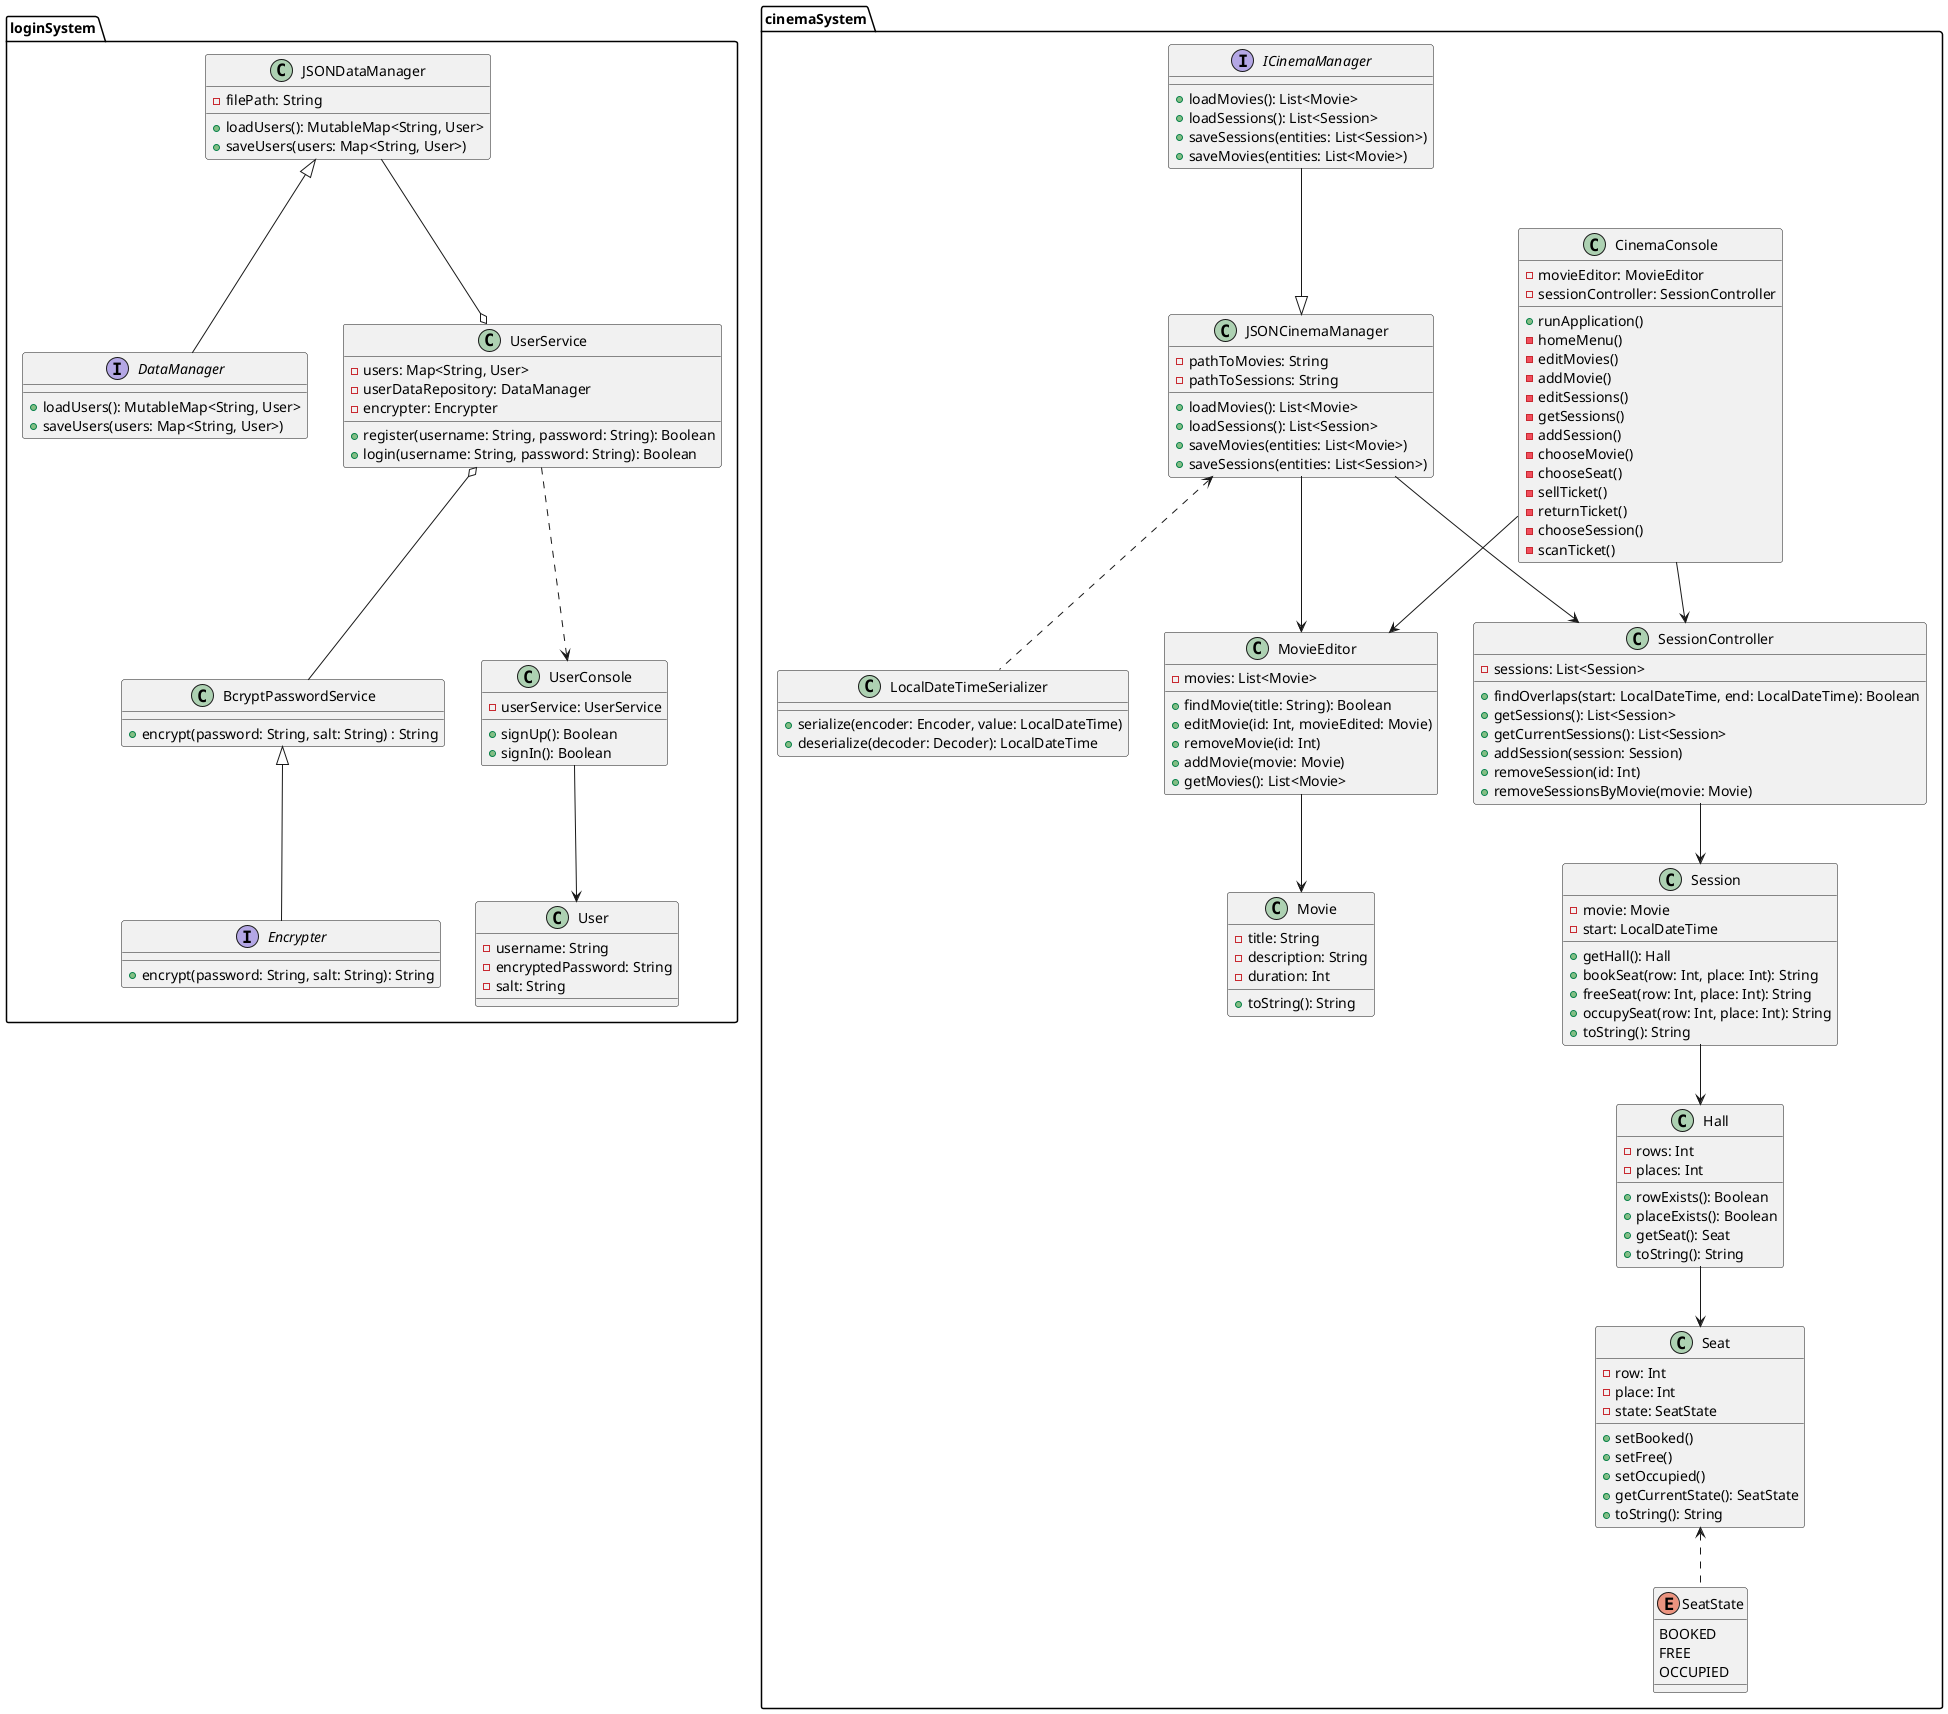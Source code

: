 @startuml

namespace loginSystem {
    class BcryptPasswordService {
      +encrypt(password: String, salt: String) : String
    }
    Interface DataManager {
      +loadUsers(): MutableMap<String, User>
      +saveUsers(users: Map<String, User>)
    }
    Interface Encrypter {
      +encrypt(password: String, salt: String): String
    }
    class JSONDataManager {
      -filePath: String
      +loadUsers(): MutableMap<String, User>
      +saveUsers(users: Map<String, User>)
    }
    class User {
      -username: String
      -encryptedPassword: String
      -salt: String
    }
    class UserConsole {
      -userService: UserService
      +signUp(): Boolean
      +signIn(): Boolean
    }
    class UserService {
      -users: Map<String, User>
      -userDataRepository: DataManager
      -encrypter: Encrypter
      +register(username: String, password: String): Boolean
      +login(username: String, password: String): Boolean
    }

}

namespace cinemaSystem {

class CinemaConsole {
  -movieEditor: MovieEditor
  -sessionController: SessionController
  +runApplication()
  -homeMenu()
  -editMovies()
  -addMovie()
  -editSessions()
  -getSessions()
  -addSession()
  -chooseMovie()
  -chooseSeat()
  -sellTicket()
  -returnTicket()
  -chooseSession()
  -scanTicket()
}

class Hall {
  -rows: Int
  -places: Int
  +rowExists(): Boolean
  +placeExists(): Boolean
  +getSeat(): Seat
  +toString(): String
}

Interface ICinemaManager {
  +loadMovies(): List<Movie>
  +loadSessions(): List<Session>
  +saveSessions(entities: List<Session>)
  +saveMovies(entities: List<Movie>)
}

class JSONCinemaManager {
  -pathToMovies: String
  -pathToSessions: String
  +loadMovies(): List<Movie>
  +loadSessions(): List<Session>
  +saveMovies(entities: List<Movie>)
  +saveSessions(entities: List<Session>)
}

class LocalDateTimeSerializer {
  +serialize(encoder: Encoder, value: LocalDateTime)
  +deserialize(decoder: Decoder): LocalDateTime
}

class Movie {
  -title: String
  -description: String
  -duration: Int
  +toString(): String
}

class MovieEditor {
  -movies: List<Movie>
  +findMovie(title: String): Boolean
  +editMovie(id: Int, movieEdited: Movie)
  +removeMovie(id: Int)
  +addMovie(movie: Movie)
  +getMovies(): List<Movie>
}

class Seat {
  -row: Int
  -place: Int
  -state: SeatState
  +setBooked()
  +setFree()
  +setOccupied()
  +getCurrentState(): SeatState
  +toString(): String
}

enum SeatState {
  BOOKED
  FREE
  OCCUPIED
}

class Session {
  -movie: Movie
  -start: LocalDateTime
  +getHall(): Hall
  +bookSeat(row: Int, place: Int): String
  +freeSeat(row: Int, place: Int): String
  +occupySeat(row: Int, place: Int): String
  +toString(): String
}

class SessionController {
  -sessions: List<Session>
  +findOverlaps(start: LocalDateTime, end: LocalDateTime): Boolean
  +getSessions(): List<Session>
  +getCurrentSessions(): List<Session>
  +addSession(session: Session)
  +removeSession(id: Int)
  +removeSessionsByMovie(movie: Movie)
}
}

CinemaConsole --> MovieEditor
MovieEditor --> Movie
CinemaConsole --> SessionController
JSONCinemaManager --> MovieEditor
JSONCinemaManager --> SessionController
UserService ..> UserConsole
JSONDataManager --o UserService
UserService o-- BcryptPasswordService
BcryptPasswordService <|-- Encrypter
ICinemaManager --|> JSONCinemaManager
SessionController --> Session
JSONDataManager <|-- DataManager
Session --> Hall
Hall --> Seat
Seat <.. SeatState
JSONCinemaManager <.. LocalDateTimeSerializer
UserConsole --> User

@enduml
